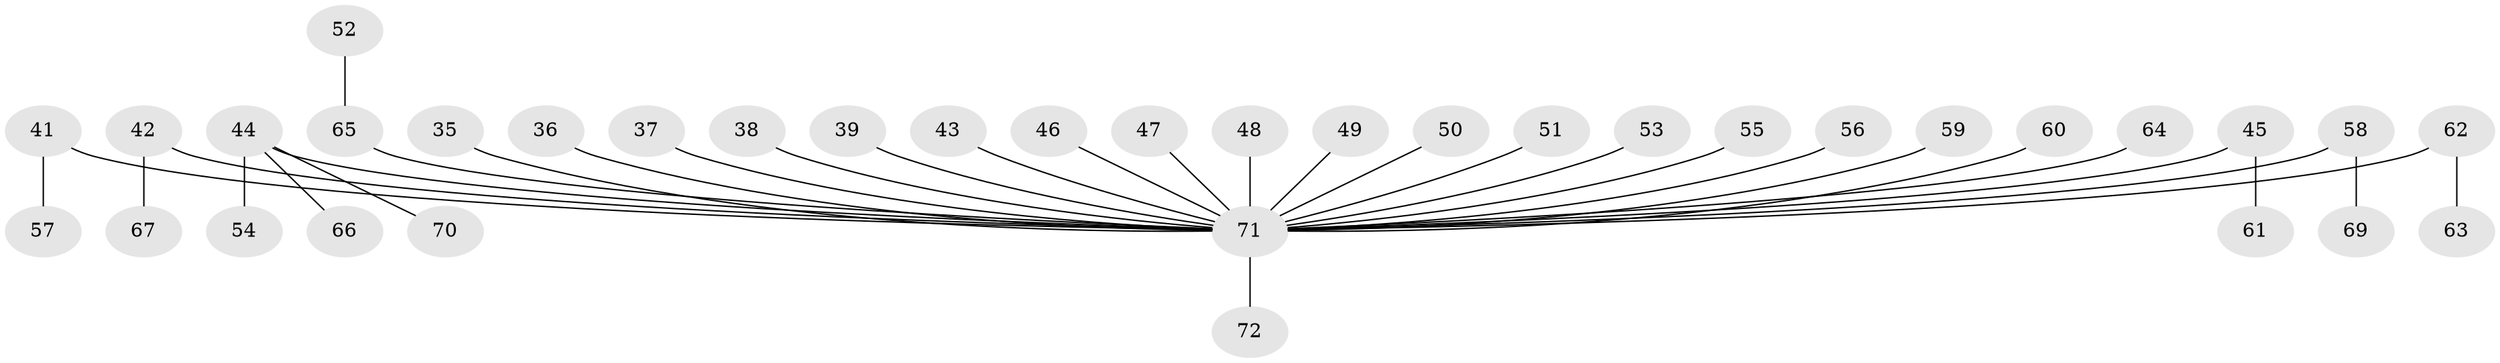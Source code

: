 // original degree distribution, {8: 0.027777777777777776, 3: 0.08333333333333333, 4: 0.05555555555555555, 1: 0.6388888888888888, 6: 0.027777777777777776, 7: 0.027777777777777776, 2: 0.1388888888888889}
// Generated by graph-tools (version 1.1) at 2025/51/03/04/25 21:51:29]
// undirected, 36 vertices, 35 edges
graph export_dot {
graph [start="1"]
  node [color=gray90,style=filled];
  35;
  36 [super="+28"];
  37;
  38;
  39;
  41 [super="+40"];
  42;
  43;
  44;
  45;
  46;
  47;
  48;
  49 [super="+34"];
  50;
  51;
  52;
  53;
  54;
  55;
  56;
  57;
  58;
  59;
  60;
  61;
  62 [super="+25+30"];
  63;
  64;
  65 [super="+27"];
  66;
  67;
  69;
  70;
  71 [super="+31+68+32+33"];
  72;
  35 -- 71;
  36 -- 71;
  37 -- 71;
  38 -- 71;
  39 -- 71;
  41 -- 57;
  41 -- 71;
  42 -- 67;
  42 -- 71;
  43 -- 71;
  44 -- 54;
  44 -- 66;
  44 -- 70;
  44 -- 71;
  45 -- 61;
  45 -- 71;
  46 -- 71;
  47 -- 71;
  48 -- 71;
  49 -- 71;
  50 -- 71;
  51 -- 71;
  52 -- 65;
  53 -- 71;
  55 -- 71;
  56 -- 71;
  58 -- 69;
  58 -- 71;
  59 -- 71;
  60 -- 71;
  62 -- 63;
  62 -- 71;
  64 -- 71;
  65 -- 71;
  71 -- 72;
}
